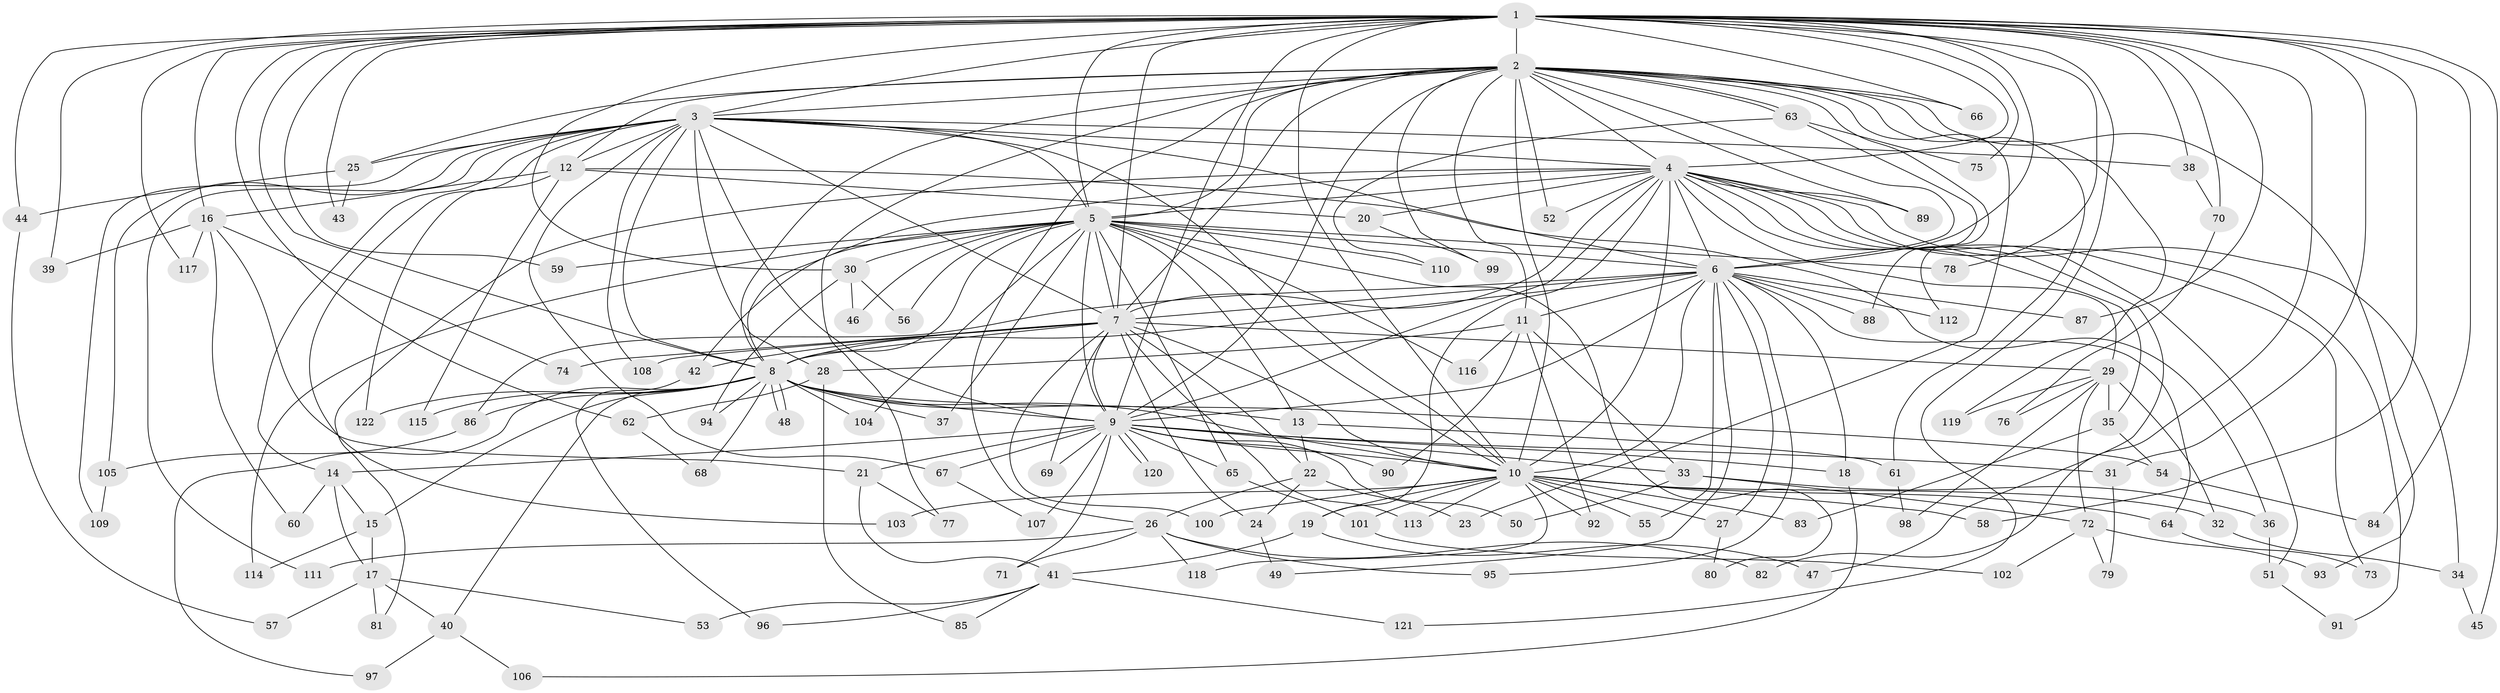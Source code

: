 // Generated by graph-tools (version 1.1) at 2025/49/03/09/25 03:49:35]
// undirected, 122 vertices, 269 edges
graph export_dot {
graph [start="1"]
  node [color=gray90,style=filled];
  1;
  2;
  3;
  4;
  5;
  6;
  7;
  8;
  9;
  10;
  11;
  12;
  13;
  14;
  15;
  16;
  17;
  18;
  19;
  20;
  21;
  22;
  23;
  24;
  25;
  26;
  27;
  28;
  29;
  30;
  31;
  32;
  33;
  34;
  35;
  36;
  37;
  38;
  39;
  40;
  41;
  42;
  43;
  44;
  45;
  46;
  47;
  48;
  49;
  50;
  51;
  52;
  53;
  54;
  55;
  56;
  57;
  58;
  59;
  60;
  61;
  62;
  63;
  64;
  65;
  66;
  67;
  68;
  69;
  70;
  71;
  72;
  73;
  74;
  75;
  76;
  77;
  78;
  79;
  80;
  81;
  82;
  83;
  84;
  85;
  86;
  87;
  88;
  89;
  90;
  91;
  92;
  93;
  94;
  95;
  96;
  97;
  98;
  99;
  100;
  101;
  102;
  103;
  104;
  105;
  106;
  107;
  108;
  109;
  110;
  111;
  112;
  113;
  114;
  115;
  116;
  117;
  118;
  119;
  120;
  121;
  122;
  1 -- 2;
  1 -- 3;
  1 -- 4;
  1 -- 5;
  1 -- 6;
  1 -- 7;
  1 -- 8;
  1 -- 9;
  1 -- 10;
  1 -- 16;
  1 -- 30;
  1 -- 31;
  1 -- 38;
  1 -- 39;
  1 -- 43;
  1 -- 44;
  1 -- 45;
  1 -- 58;
  1 -- 59;
  1 -- 62;
  1 -- 66;
  1 -- 70;
  1 -- 75;
  1 -- 78;
  1 -- 82;
  1 -- 84;
  1 -- 87;
  1 -- 117;
  1 -- 121;
  2 -- 3;
  2 -- 4;
  2 -- 5;
  2 -- 6;
  2 -- 7;
  2 -- 8;
  2 -- 9;
  2 -- 10;
  2 -- 11;
  2 -- 12;
  2 -- 23;
  2 -- 25;
  2 -- 26;
  2 -- 52;
  2 -- 61;
  2 -- 63;
  2 -- 63;
  2 -- 66;
  2 -- 77;
  2 -- 89;
  2 -- 93;
  2 -- 99;
  2 -- 112;
  2 -- 119;
  3 -- 4;
  3 -- 5;
  3 -- 6;
  3 -- 7;
  3 -- 8;
  3 -- 9;
  3 -- 10;
  3 -- 12;
  3 -- 14;
  3 -- 25;
  3 -- 28;
  3 -- 38;
  3 -- 67;
  3 -- 103;
  3 -- 105;
  3 -- 108;
  3 -- 109;
  3 -- 111;
  4 -- 5;
  4 -- 6;
  4 -- 7;
  4 -- 8;
  4 -- 9;
  4 -- 10;
  4 -- 19;
  4 -- 20;
  4 -- 29;
  4 -- 34;
  4 -- 35;
  4 -- 47;
  4 -- 51;
  4 -- 52;
  4 -- 73;
  4 -- 81;
  4 -- 89;
  4 -- 91;
  5 -- 6;
  5 -- 7;
  5 -- 8;
  5 -- 9;
  5 -- 10;
  5 -- 13;
  5 -- 30;
  5 -- 37;
  5 -- 42;
  5 -- 46;
  5 -- 56;
  5 -- 59;
  5 -- 65;
  5 -- 78;
  5 -- 80;
  5 -- 104;
  5 -- 110;
  5 -- 114;
  5 -- 116;
  6 -- 7;
  6 -- 8;
  6 -- 9;
  6 -- 10;
  6 -- 11;
  6 -- 18;
  6 -- 27;
  6 -- 49;
  6 -- 55;
  6 -- 64;
  6 -- 86;
  6 -- 87;
  6 -- 88;
  6 -- 95;
  6 -- 112;
  7 -- 8;
  7 -- 9;
  7 -- 10;
  7 -- 22;
  7 -- 24;
  7 -- 29;
  7 -- 42;
  7 -- 69;
  7 -- 74;
  7 -- 100;
  7 -- 108;
  7 -- 113;
  8 -- 9;
  8 -- 10;
  8 -- 13;
  8 -- 15;
  8 -- 37;
  8 -- 40;
  8 -- 48;
  8 -- 48;
  8 -- 54;
  8 -- 68;
  8 -- 86;
  8 -- 94;
  8 -- 97;
  8 -- 104;
  8 -- 115;
  8 -- 122;
  9 -- 10;
  9 -- 14;
  9 -- 18;
  9 -- 21;
  9 -- 31;
  9 -- 33;
  9 -- 50;
  9 -- 65;
  9 -- 67;
  9 -- 69;
  9 -- 71;
  9 -- 90;
  9 -- 107;
  9 -- 120;
  9 -- 120;
  10 -- 19;
  10 -- 27;
  10 -- 32;
  10 -- 55;
  10 -- 58;
  10 -- 64;
  10 -- 83;
  10 -- 92;
  10 -- 100;
  10 -- 101;
  10 -- 103;
  10 -- 113;
  10 -- 118;
  11 -- 28;
  11 -- 33;
  11 -- 90;
  11 -- 92;
  11 -- 116;
  12 -- 16;
  12 -- 20;
  12 -- 36;
  12 -- 115;
  12 -- 122;
  13 -- 22;
  13 -- 61;
  14 -- 15;
  14 -- 17;
  14 -- 60;
  15 -- 17;
  15 -- 114;
  16 -- 21;
  16 -- 39;
  16 -- 60;
  16 -- 74;
  16 -- 117;
  17 -- 40;
  17 -- 53;
  17 -- 57;
  17 -- 81;
  18 -- 106;
  19 -- 41;
  19 -- 47;
  20 -- 99;
  21 -- 41;
  21 -- 77;
  22 -- 23;
  22 -- 24;
  22 -- 26;
  24 -- 49;
  25 -- 43;
  25 -- 44;
  26 -- 71;
  26 -- 82;
  26 -- 95;
  26 -- 111;
  26 -- 118;
  27 -- 80;
  28 -- 62;
  28 -- 85;
  29 -- 32;
  29 -- 35;
  29 -- 72;
  29 -- 76;
  29 -- 98;
  29 -- 119;
  30 -- 46;
  30 -- 56;
  30 -- 94;
  31 -- 79;
  32 -- 34;
  33 -- 36;
  33 -- 50;
  33 -- 72;
  34 -- 45;
  35 -- 54;
  35 -- 83;
  36 -- 51;
  38 -- 70;
  40 -- 97;
  40 -- 106;
  41 -- 53;
  41 -- 85;
  41 -- 96;
  41 -- 121;
  42 -- 96;
  44 -- 57;
  51 -- 91;
  54 -- 84;
  61 -- 98;
  62 -- 68;
  63 -- 75;
  63 -- 88;
  63 -- 110;
  64 -- 73;
  65 -- 101;
  67 -- 107;
  70 -- 76;
  72 -- 79;
  72 -- 93;
  72 -- 102;
  86 -- 105;
  101 -- 102;
  105 -- 109;
}
